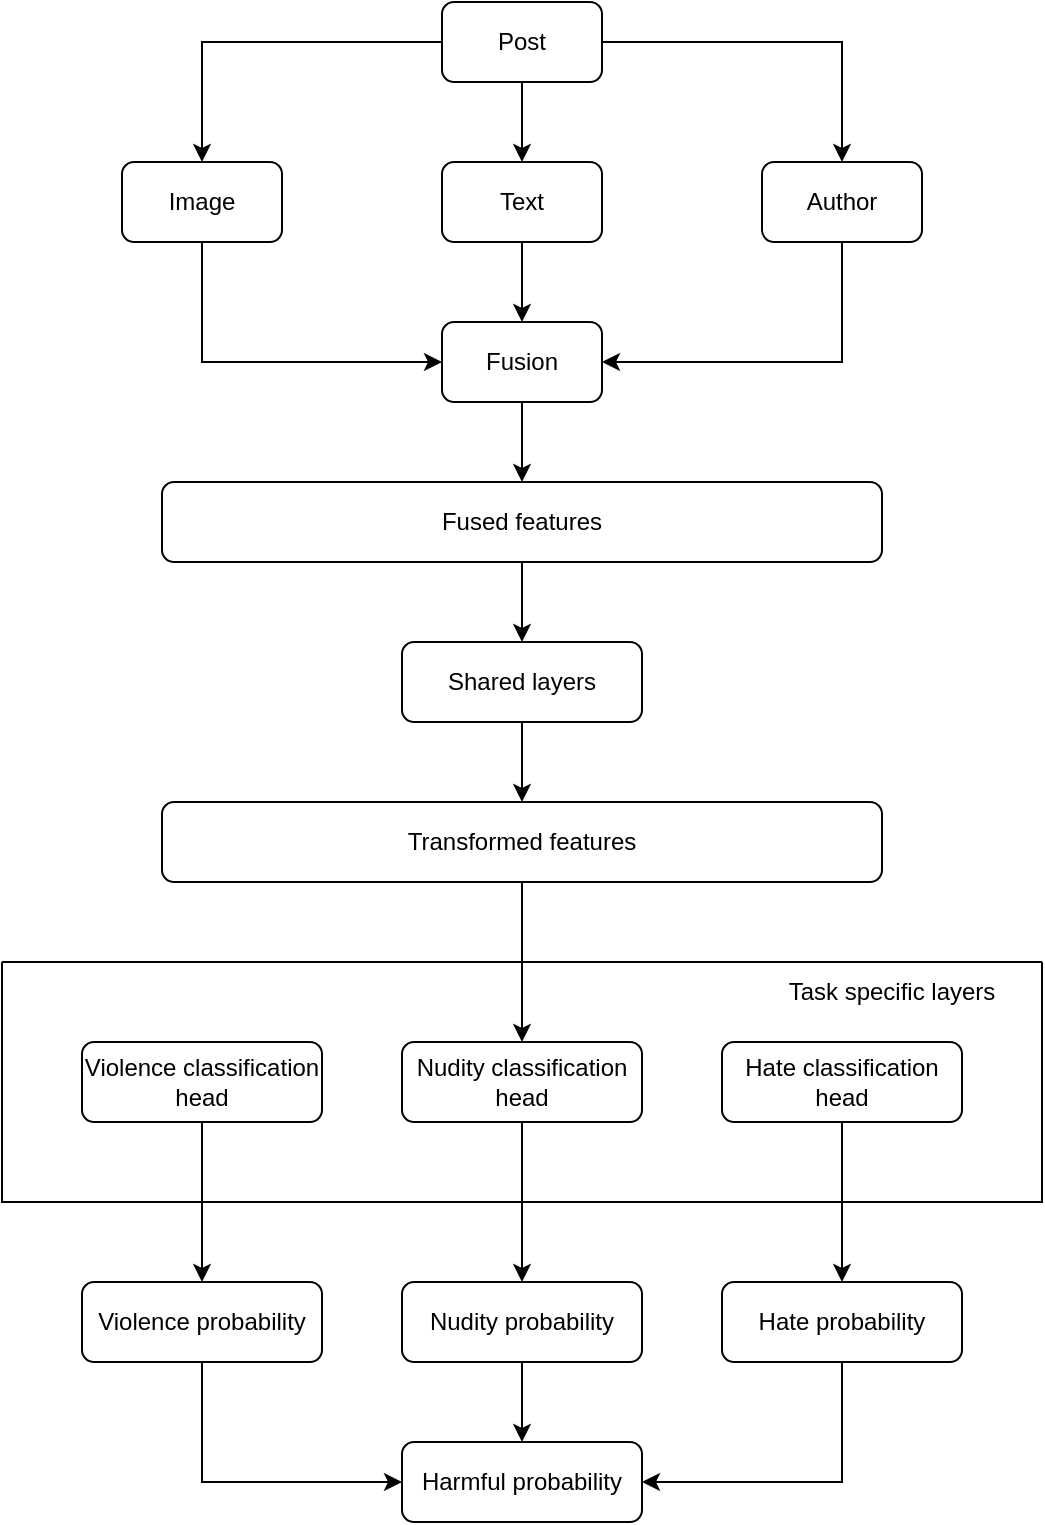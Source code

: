 <mxfile version="28.2.0">
  <diagram name="Page-1" id="JmYdZjdCoQZ7lhy78jfB">
    <mxGraphModel dx="976" dy="565" grid="1" gridSize="10" guides="1" tooltips="1" connect="1" arrows="1" fold="1" page="1" pageScale="1" pageWidth="850" pageHeight="1100" math="0" shadow="0">
      <root>
        <mxCell id="0" />
        <mxCell id="1" parent="0" />
        <mxCell id="N0bSHpCtG5Lw8geKBw8h-34" style="edgeStyle=orthogonalEdgeStyle;rounded=0;orthogonalLoop=1;jettySize=auto;html=1;exitX=0.5;exitY=1;exitDx=0;exitDy=0;entryX=0.5;entryY=0;entryDx=0;entryDy=0;" parent="1" source="N0bSHpCtG5Lw8geKBw8h-1" target="N0bSHpCtG5Lw8geKBw8h-33" edge="1">
          <mxGeometry relative="1" as="geometry" />
        </mxCell>
        <mxCell id="N0bSHpCtG5Lw8geKBw8h-1" value="Nudity probability" style="rounded=1;whiteSpace=wrap;html=1;" parent="1" vertex="1">
          <mxGeometry x="240" y="680" width="120" height="40" as="geometry" />
        </mxCell>
        <mxCell id="N0bSHpCtG5Lw8geKBw8h-2" style="edgeStyle=orthogonalEdgeStyle;rounded=0;orthogonalLoop=1;jettySize=auto;html=1;exitX=0.5;exitY=1;exitDx=0;exitDy=0;entryX=0.5;entryY=0;entryDx=0;entryDy=0;" parent="1" source="N0bSHpCtG5Lw8geKBw8h-3" target="N0bSHpCtG5Lw8geKBw8h-10" edge="1">
          <mxGeometry relative="1" as="geometry" />
        </mxCell>
        <mxCell id="N0bSHpCtG5Lw8geKBw8h-4" style="edgeStyle=orthogonalEdgeStyle;rounded=0;orthogonalLoop=1;jettySize=auto;html=1;exitX=0.5;exitY=1;exitDx=0;exitDy=0;entryX=0.5;entryY=0;entryDx=0;entryDy=0;" parent="1" source="N0bSHpCtG5Lw8geKBw8h-5" target="N0bSHpCtG5Lw8geKBw8h-15" edge="1">
          <mxGeometry relative="1" as="geometry" />
        </mxCell>
        <mxCell id="N0bSHpCtG5Lw8geKBw8h-5" value="Fused features" style="rounded=1;whiteSpace=wrap;html=1;" parent="1" vertex="1">
          <mxGeometry x="120" y="280" width="360" height="40" as="geometry" />
        </mxCell>
        <mxCell id="N0bSHpCtG5Lw8geKBw8h-6" style="edgeStyle=orthogonalEdgeStyle;rounded=0;orthogonalLoop=1;jettySize=auto;html=1;exitX=0.5;exitY=1;exitDx=0;exitDy=0;entryX=0.5;entryY=0;entryDx=0;entryDy=0;" parent="1" source="N0bSHpCtG5Lw8geKBw8h-7" target="N0bSHpCtG5Lw8geKBw8h-1" edge="1">
          <mxGeometry relative="1" as="geometry" />
        </mxCell>
        <mxCell id="N0bSHpCtG5Lw8geKBw8h-7" value="Nudity classification head" style="rounded=1;whiteSpace=wrap;html=1;" parent="1" vertex="1">
          <mxGeometry x="240" y="560" width="120" height="40" as="geometry" />
        </mxCell>
        <mxCell id="N0bSHpCtG5Lw8geKBw8h-8" style="edgeStyle=orthogonalEdgeStyle;rounded=0;orthogonalLoop=1;jettySize=auto;html=1;exitX=0.5;exitY=1;exitDx=0;exitDy=0;entryX=0.5;entryY=0;entryDx=0;entryDy=0;" parent="1" source="N0bSHpCtG5Lw8geKBw8h-9" target="N0bSHpCtG5Lw8geKBw8h-11" edge="1">
          <mxGeometry relative="1" as="geometry" />
        </mxCell>
        <mxCell id="N0bSHpCtG5Lw8geKBw8h-35" style="edgeStyle=orthogonalEdgeStyle;rounded=0;orthogonalLoop=1;jettySize=auto;html=1;exitX=0.5;exitY=1;exitDx=0;exitDy=0;entryX=0;entryY=0.5;entryDx=0;entryDy=0;" parent="1" source="N0bSHpCtG5Lw8geKBw8h-10" target="N0bSHpCtG5Lw8geKBw8h-33" edge="1">
          <mxGeometry relative="1" as="geometry" />
        </mxCell>
        <mxCell id="N0bSHpCtG5Lw8geKBw8h-10" value="Violence probability" style="rounded=1;whiteSpace=wrap;html=1;" parent="1" vertex="1">
          <mxGeometry x="80" y="680" width="120" height="40" as="geometry" />
        </mxCell>
        <mxCell id="N0bSHpCtG5Lw8geKBw8h-36" style="edgeStyle=orthogonalEdgeStyle;rounded=0;orthogonalLoop=1;jettySize=auto;html=1;exitX=0.5;exitY=1;exitDx=0;exitDy=0;entryX=1;entryY=0.5;entryDx=0;entryDy=0;" parent="1" source="N0bSHpCtG5Lw8geKBw8h-11" target="N0bSHpCtG5Lw8geKBw8h-33" edge="1">
          <mxGeometry relative="1" as="geometry" />
        </mxCell>
        <mxCell id="N0bSHpCtG5Lw8geKBw8h-11" value="Hate probability" style="rounded=1;whiteSpace=wrap;html=1;" parent="1" vertex="1">
          <mxGeometry x="400" y="680" width="120" height="40" as="geometry" />
        </mxCell>
        <mxCell id="N0bSHpCtG5Lw8geKBw8h-12" style="edgeStyle=orthogonalEdgeStyle;rounded=0;orthogonalLoop=1;jettySize=auto;html=1;exitX=0.5;exitY=1;exitDx=0;exitDy=0;entryX=0.5;entryY=0;entryDx=0;entryDy=0;" parent="1" source="N0bSHpCtG5Lw8geKBw8h-15" target="N0bSHpCtG5Lw8geKBw8h-19" edge="1">
          <mxGeometry relative="1" as="geometry" />
        </mxCell>
        <mxCell id="N0bSHpCtG5Lw8geKBw8h-15" value="Shared layers" style="rounded=1;whiteSpace=wrap;html=1;" parent="1" vertex="1">
          <mxGeometry x="240" y="360" width="120" height="40" as="geometry" />
        </mxCell>
        <mxCell id="N0bSHpCtG5Lw8geKBw8h-16" style="edgeStyle=orthogonalEdgeStyle;rounded=0;orthogonalLoop=1;jettySize=auto;html=1;exitX=0.5;exitY=1;exitDx=0;exitDy=0;entryX=0.5;entryY=0;entryDx=0;entryDy=0;" parent="1" source="N0bSHpCtG5Lw8geKBw8h-19" target="N0bSHpCtG5Lw8geKBw8h-7" edge="1">
          <mxGeometry relative="1" as="geometry" />
        </mxCell>
        <mxCell id="N0bSHpCtG5Lw8geKBw8h-19" value="Transformed features" style="rounded=1;whiteSpace=wrap;html=1;" parent="1" vertex="1">
          <mxGeometry x="120" y="440" width="360" height="40" as="geometry" />
        </mxCell>
        <mxCell id="N0bSHpCtG5Lw8geKBw8h-20" value="" style="swimlane;startSize=0;" parent="1" vertex="1">
          <mxGeometry x="40" y="520" width="520" height="120" as="geometry" />
        </mxCell>
        <mxCell id="zly9L4O3if7Fye85B-TE-1" value="Task specific layers" style="text;html=1;strokeColor=none;fillColor=none;align=center;verticalAlign=middle;whiteSpace=wrap;rounded=0;" parent="N0bSHpCtG5Lw8geKBw8h-20" vertex="1">
          <mxGeometry x="370" width="150" height="30" as="geometry" />
        </mxCell>
        <mxCell id="N0bSHpCtG5Lw8geKBw8h-3" value="Violence classification head" style="rounded=1;whiteSpace=wrap;html=1;" parent="N0bSHpCtG5Lw8geKBw8h-20" vertex="1">
          <mxGeometry x="40" y="40" width="120" height="40" as="geometry" />
        </mxCell>
        <mxCell id="N0bSHpCtG5Lw8geKBw8h-9" value="Hate classification head" style="rounded=1;whiteSpace=wrap;html=1;" parent="N0bSHpCtG5Lw8geKBw8h-20" vertex="1">
          <mxGeometry x="360" y="40" width="120" height="40" as="geometry" />
        </mxCell>
        <mxCell id="N0bSHpCtG5Lw8geKBw8h-26" style="edgeStyle=orthogonalEdgeStyle;rounded=0;orthogonalLoop=1;jettySize=auto;html=1;exitX=0;exitY=0.5;exitDx=0;exitDy=0;entryX=0.5;entryY=0;entryDx=0;entryDy=0;" parent="1" source="N0bSHpCtG5Lw8geKBw8h-21" target="N0bSHpCtG5Lw8geKBw8h-22" edge="1">
          <mxGeometry relative="1" as="geometry" />
        </mxCell>
        <mxCell id="N0bSHpCtG5Lw8geKBw8h-27" style="edgeStyle=orthogonalEdgeStyle;rounded=0;orthogonalLoop=1;jettySize=auto;html=1;exitX=0.5;exitY=1;exitDx=0;exitDy=0;entryX=0.5;entryY=0;entryDx=0;entryDy=0;" parent="1" source="N0bSHpCtG5Lw8geKBw8h-21" target="N0bSHpCtG5Lw8geKBw8h-23" edge="1">
          <mxGeometry relative="1" as="geometry" />
        </mxCell>
        <mxCell id="N0bSHpCtG5Lw8geKBw8h-28" style="edgeStyle=orthogonalEdgeStyle;rounded=0;orthogonalLoop=1;jettySize=auto;html=1;exitX=1;exitY=0.5;exitDx=0;exitDy=0;entryX=0.5;entryY=0;entryDx=0;entryDy=0;" parent="1" source="N0bSHpCtG5Lw8geKBw8h-21" target="N0bSHpCtG5Lw8geKBw8h-24" edge="1">
          <mxGeometry relative="1" as="geometry" />
        </mxCell>
        <mxCell id="N0bSHpCtG5Lw8geKBw8h-21" value="Post" style="rounded=1;whiteSpace=wrap;html=1;" parent="1" vertex="1">
          <mxGeometry x="260" y="40" width="80" height="40" as="geometry" />
        </mxCell>
        <mxCell id="N0bSHpCtG5Lw8geKBw8h-30" style="edgeStyle=orthogonalEdgeStyle;rounded=0;orthogonalLoop=1;jettySize=auto;html=1;exitX=0.5;exitY=1;exitDx=0;exitDy=0;entryX=0;entryY=0.5;entryDx=0;entryDy=0;" parent="1" source="N0bSHpCtG5Lw8geKBw8h-22" target="N0bSHpCtG5Lw8geKBw8h-25" edge="1">
          <mxGeometry relative="1" as="geometry" />
        </mxCell>
        <mxCell id="N0bSHpCtG5Lw8geKBw8h-22" value="Image" style="rounded=1;whiteSpace=wrap;html=1;" parent="1" vertex="1">
          <mxGeometry x="100" y="120" width="80" height="40" as="geometry" />
        </mxCell>
        <mxCell id="N0bSHpCtG5Lw8geKBw8h-29" style="edgeStyle=orthogonalEdgeStyle;rounded=0;orthogonalLoop=1;jettySize=auto;html=1;exitX=0.5;exitY=1;exitDx=0;exitDy=0;" parent="1" source="N0bSHpCtG5Lw8geKBw8h-23" target="N0bSHpCtG5Lw8geKBw8h-25" edge="1">
          <mxGeometry relative="1" as="geometry" />
        </mxCell>
        <mxCell id="N0bSHpCtG5Lw8geKBw8h-23" value="Text" style="rounded=1;whiteSpace=wrap;html=1;" parent="1" vertex="1">
          <mxGeometry x="260" y="120" width="80" height="40" as="geometry" />
        </mxCell>
        <mxCell id="N0bSHpCtG5Lw8geKBw8h-31" style="edgeStyle=orthogonalEdgeStyle;rounded=0;orthogonalLoop=1;jettySize=auto;html=1;exitX=0.5;exitY=1;exitDx=0;exitDy=0;entryX=1;entryY=0.5;entryDx=0;entryDy=0;" parent="1" source="N0bSHpCtG5Lw8geKBw8h-24" target="N0bSHpCtG5Lw8geKBw8h-25" edge="1">
          <mxGeometry relative="1" as="geometry" />
        </mxCell>
        <mxCell id="N0bSHpCtG5Lw8geKBw8h-24" value="Author" style="rounded=1;whiteSpace=wrap;html=1;" parent="1" vertex="1">
          <mxGeometry x="420" y="120" width="80" height="40" as="geometry" />
        </mxCell>
        <mxCell id="N0bSHpCtG5Lw8geKBw8h-32" style="edgeStyle=orthogonalEdgeStyle;rounded=0;orthogonalLoop=1;jettySize=auto;html=1;exitX=0.5;exitY=1;exitDx=0;exitDy=0;entryX=0.5;entryY=0;entryDx=0;entryDy=0;" parent="1" source="N0bSHpCtG5Lw8geKBw8h-25" target="N0bSHpCtG5Lw8geKBw8h-5" edge="1">
          <mxGeometry relative="1" as="geometry" />
        </mxCell>
        <mxCell id="N0bSHpCtG5Lw8geKBw8h-25" value="Fusion" style="rounded=1;whiteSpace=wrap;html=1;" parent="1" vertex="1">
          <mxGeometry x="260" y="200" width="80" height="40" as="geometry" />
        </mxCell>
        <mxCell id="N0bSHpCtG5Lw8geKBw8h-33" value="Harmful probability" style="rounded=1;whiteSpace=wrap;html=1;" parent="1" vertex="1">
          <mxGeometry x="240" y="760" width="120" height="40" as="geometry" />
        </mxCell>
      </root>
    </mxGraphModel>
  </diagram>
</mxfile>
